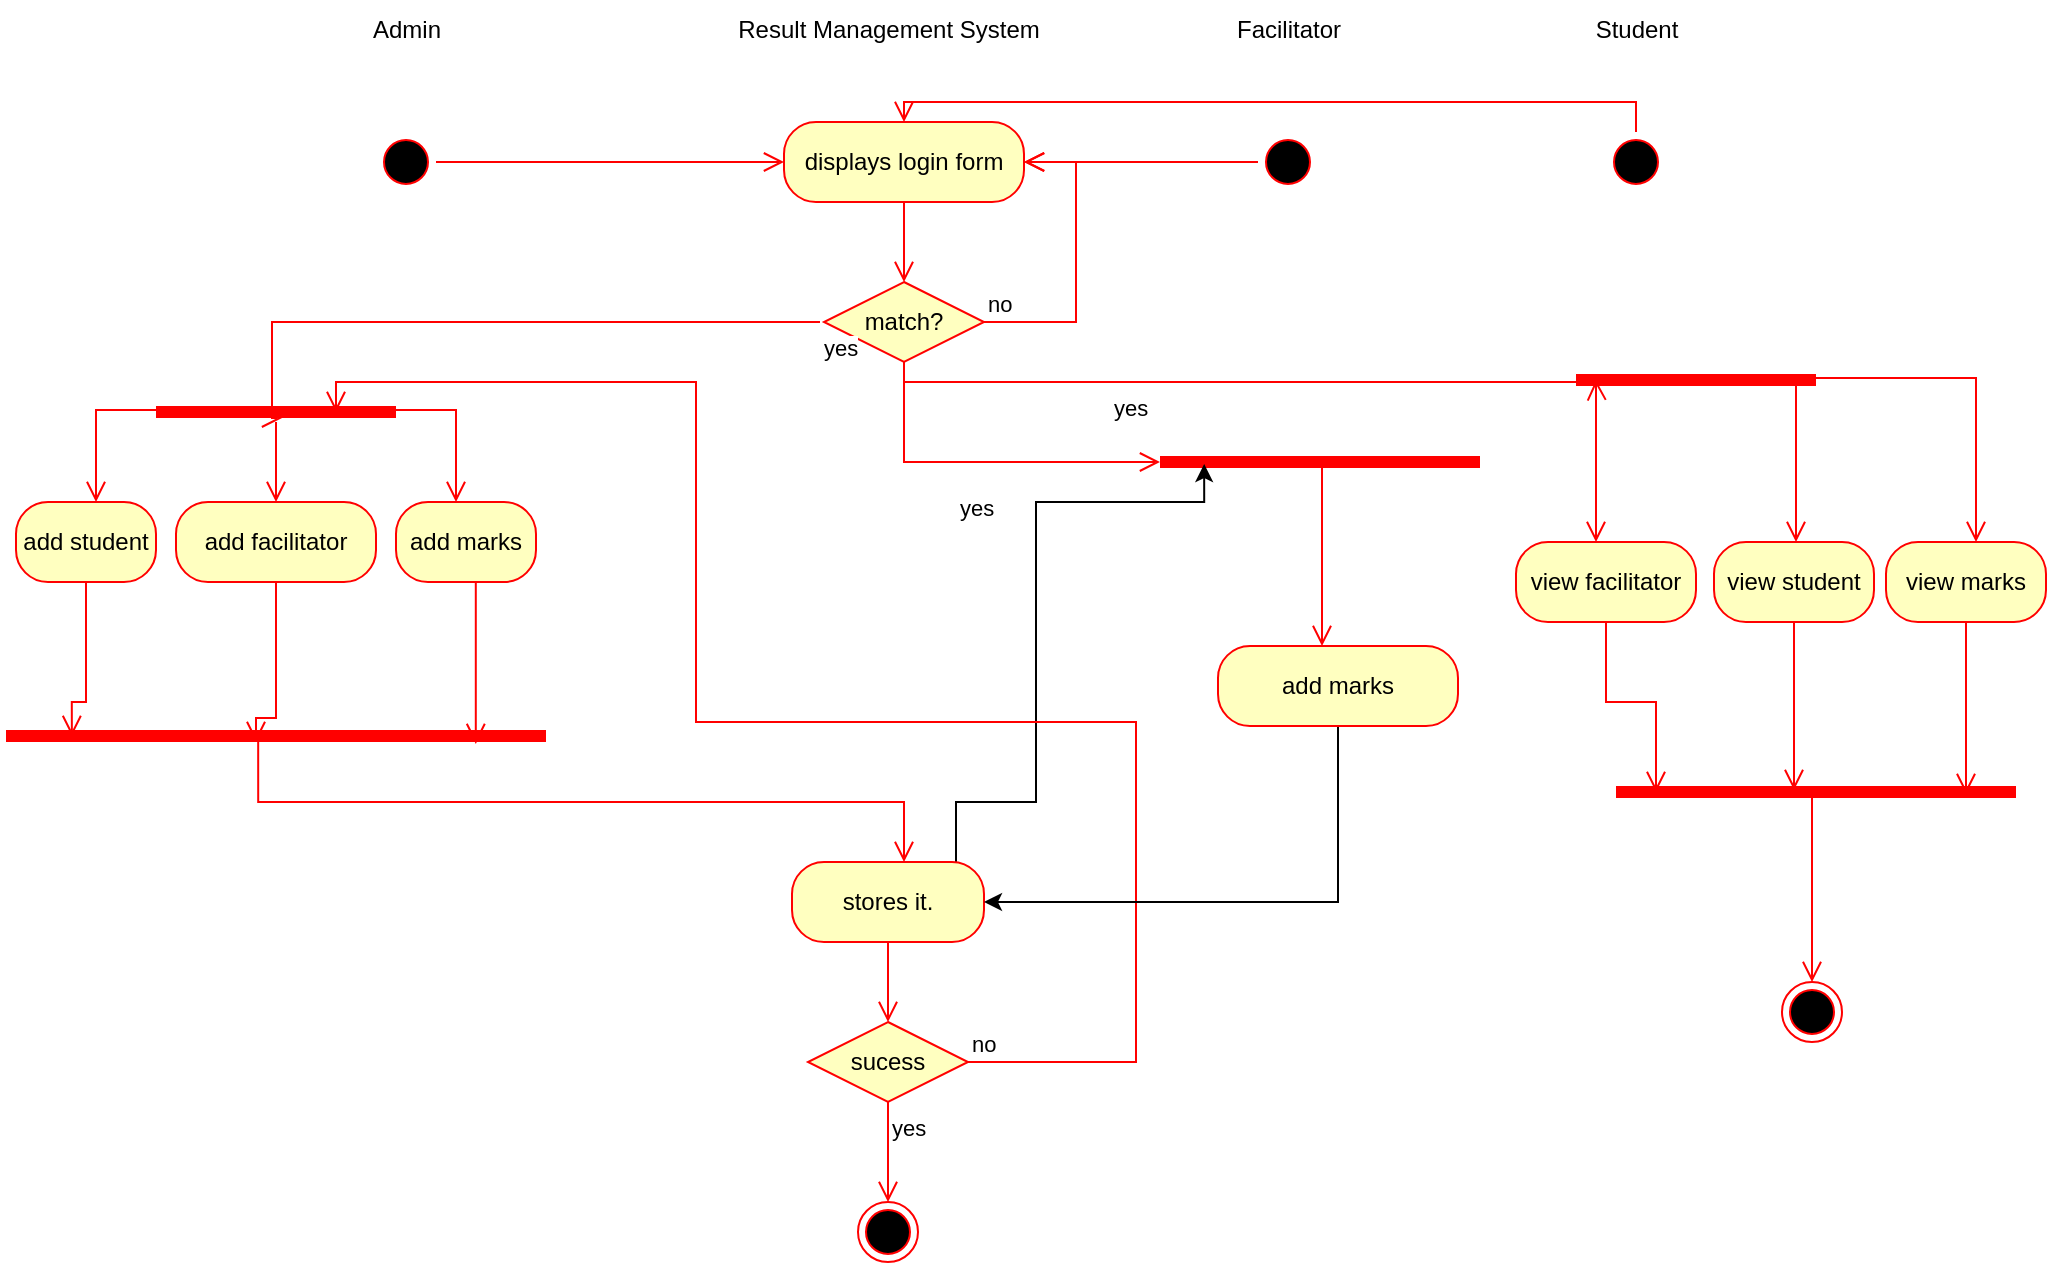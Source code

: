 <mxfile version="21.0.2" type="device"><diagram name="Page-1" id="DTfhkBk6AdAqlaqczT0p"><mxGraphModel dx="1730" dy="1531" grid="1" gridSize="10" guides="1" tooltips="1" connect="1" arrows="1" fold="1" page="1" pageScale="1" pageWidth="850" pageHeight="1100" math="0" shadow="0"><root><mxCell id="0"/><mxCell id="1" parent="0"/><mxCell id="OXwqMQjPcXia3ufRW7tB-21" value="Admin" style="text;html=1;align=center;verticalAlign=middle;resizable=0;points=[];autosize=1;strokeColor=none;fillColor=none;" vertex="1" parent="1"><mxGeometry x="35" y="-11" width="60" height="30" as="geometry"/></mxCell><mxCell id="OXwqMQjPcXia3ufRW7tB-22" value="Result Management System" style="text;html=1;align=center;verticalAlign=middle;resizable=0;points=[];autosize=1;strokeColor=none;fillColor=none;" vertex="1" parent="1"><mxGeometry x="221" y="-11" width="170" height="30" as="geometry"/></mxCell><mxCell id="OXwqMQjPcXia3ufRW7tB-23" value="Facilitator" style="text;html=1;align=center;verticalAlign=middle;resizable=0;points=[];autosize=1;strokeColor=none;fillColor=none;" vertex="1" parent="1"><mxGeometry x="471" y="-11" width="70" height="30" as="geometry"/></mxCell><mxCell id="OXwqMQjPcXia3ufRW7tB-24" value="Student" style="text;html=1;align=center;verticalAlign=middle;resizable=0;points=[];autosize=1;strokeColor=none;fillColor=none;" vertex="1" parent="1"><mxGeometry x="650" y="-11" width="60" height="30" as="geometry"/></mxCell><mxCell id="OXwqMQjPcXia3ufRW7tB-25" value="" style="ellipse;html=1;shape=startState;fillColor=#000000;strokeColor=#ff0000;" vertex="1" parent="1"><mxGeometry x="50" y="55" width="30" height="30" as="geometry"/></mxCell><mxCell id="OXwqMQjPcXia3ufRW7tB-26" value="" style="edgeStyle=orthogonalEdgeStyle;html=1;verticalAlign=bottom;endArrow=open;endSize=8;strokeColor=#ff0000;rounded=0;" edge="1" source="OXwqMQjPcXia3ufRW7tB-25" parent="1" target="OXwqMQjPcXia3ufRW7tB-27"><mxGeometry relative="1" as="geometry"><mxPoint x="160" y="120" as="targetPoint"/></mxGeometry></mxCell><mxCell id="OXwqMQjPcXia3ufRW7tB-27" value="displays login form" style="rounded=1;whiteSpace=wrap;html=1;arcSize=40;fontColor=#000000;fillColor=#ffffc0;strokeColor=#ff0000;" vertex="1" parent="1"><mxGeometry x="254" y="50" width="120" height="40" as="geometry"/></mxCell><mxCell id="OXwqMQjPcXia3ufRW7tB-28" value="" style="edgeStyle=orthogonalEdgeStyle;html=1;verticalAlign=bottom;endArrow=open;endSize=8;strokeColor=#ff0000;rounded=0;" edge="1" source="OXwqMQjPcXia3ufRW7tB-27" parent="1" target="OXwqMQjPcXia3ufRW7tB-29"><mxGeometry relative="1" as="geometry"><mxPoint x="314" y="142" as="targetPoint"/><mxPoint x="314" y="82" as="sourcePoint"/></mxGeometry></mxCell><mxCell id="OXwqMQjPcXia3ufRW7tB-29" value="match?" style="rhombus;whiteSpace=wrap;html=1;fontColor=#000000;fillColor=#ffffc0;strokeColor=#ff0000;" vertex="1" parent="1"><mxGeometry x="274" y="130" width="80" height="40" as="geometry"/></mxCell><mxCell id="OXwqMQjPcXia3ufRW7tB-30" value="no" style="edgeStyle=orthogonalEdgeStyle;html=1;align=left;verticalAlign=bottom;endArrow=open;endSize=8;strokeColor=#ff0000;rounded=0;" edge="1" source="OXwqMQjPcXia3ufRW7tB-29" parent="1" target="OXwqMQjPcXia3ufRW7tB-27"><mxGeometry x="-1" relative="1" as="geometry"><mxPoint x="460" y="170" as="targetPoint"/><Array as="points"><mxPoint x="400" y="150"/><mxPoint x="400" y="70"/></Array></mxGeometry></mxCell><mxCell id="OXwqMQjPcXia3ufRW7tB-31" value="yes" style="edgeStyle=orthogonalEdgeStyle;html=1;align=left;verticalAlign=top;endArrow=open;endSize=8;strokeColor=#ff0000;rounded=0;entryX=0.542;entryY=0.8;entryDx=0;entryDy=0;entryPerimeter=0;" edge="1" parent="1"><mxGeometry x="-1" relative="1" as="geometry"><mxPoint x="3.04" y="198" as="targetPoint"/><mxPoint x="272" y="150" as="sourcePoint"/><Array as="points"><mxPoint x="-2" y="150"/><mxPoint x="-2" y="198"/></Array></mxGeometry></mxCell><mxCell id="OXwqMQjPcXia3ufRW7tB-32" value="" style="shape=line;html=1;strokeWidth=6;strokeColor=#ff0000;" vertex="1" parent="1"><mxGeometry x="-60" y="190" width="120" height="10" as="geometry"/></mxCell><mxCell id="OXwqMQjPcXia3ufRW7tB-33" value="" style="edgeStyle=orthogonalEdgeStyle;html=1;verticalAlign=bottom;endArrow=open;endSize=8;strokeColor=#ff0000;rounded=0;exitX=0.517;exitY=0.4;exitDx=0;exitDy=0;exitPerimeter=0;" edge="1" source="OXwqMQjPcXia3ufRW7tB-32" parent="1" target="OXwqMQjPcXia3ufRW7tB-36"><mxGeometry relative="1" as="geometry"><mxPoint x="170" y="250" as="targetPoint"/><Array as="points"><mxPoint x="-90" y="194"/></Array></mxGeometry></mxCell><mxCell id="OXwqMQjPcXia3ufRW7tB-36" value="add student" style="rounded=1;whiteSpace=wrap;html=1;arcSize=40;fontColor=#000000;fillColor=#ffffc0;strokeColor=#ff0000;" vertex="1" parent="1"><mxGeometry x="-130" y="240" width="70" height="40" as="geometry"/></mxCell><mxCell id="OXwqMQjPcXia3ufRW7tB-37" value="" style="edgeStyle=orthogonalEdgeStyle;html=1;verticalAlign=bottom;endArrow=open;endSize=8;strokeColor=#ff0000;rounded=0;entryX=0.122;entryY=0.5;entryDx=0;entryDy=0;entryPerimeter=0;" edge="1" source="OXwqMQjPcXia3ufRW7tB-36" parent="1" target="OXwqMQjPcXia3ufRW7tB-72"><mxGeometry relative="1" as="geometry"><mxPoint x="-110" y="310" as="targetPoint"/><Array as="points"><mxPoint x="-95" y="340"/><mxPoint x="-102" y="340"/></Array></mxGeometry></mxCell><mxCell id="OXwqMQjPcXia3ufRW7tB-38" value="add facilitator" style="rounded=1;whiteSpace=wrap;html=1;arcSize=40;fontColor=#000000;fillColor=#ffffc0;strokeColor=#ff0000;" vertex="1" parent="1"><mxGeometry x="-50" y="240" width="100" height="40" as="geometry"/></mxCell><mxCell id="OXwqMQjPcXia3ufRW7tB-39" value="" style="edgeStyle=orthogonalEdgeStyle;html=1;verticalAlign=bottom;endArrow=open;endSize=8;strokeColor=#ff0000;rounded=0;entryX=0.463;entryY=0.8;entryDx=0;entryDy=0;entryPerimeter=0;" edge="1" source="OXwqMQjPcXia3ufRW7tB-38" parent="1" target="OXwqMQjPcXia3ufRW7tB-72"><mxGeometry relative="1" as="geometry"><mxPoint x="10" y="320" as="targetPoint"/><Array as="points"><mxPoint y="348"/></Array></mxGeometry></mxCell><mxCell id="OXwqMQjPcXia3ufRW7tB-40" value="add marks" style="rounded=1;whiteSpace=wrap;html=1;arcSize=40;fontColor=#000000;fillColor=#ffffc0;strokeColor=#ff0000;" vertex="1" parent="1"><mxGeometry x="60" y="240" width="70" height="40" as="geometry"/></mxCell><mxCell id="OXwqMQjPcXia3ufRW7tB-41" value="" style="edgeStyle=orthogonalEdgeStyle;html=1;verticalAlign=bottom;endArrow=open;endSize=8;strokeColor=#ff0000;rounded=0;entryX=0.87;entryY=0.9;entryDx=0;entryDy=0;entryPerimeter=0;" edge="1" source="OXwqMQjPcXia3ufRW7tB-40" parent="1" target="OXwqMQjPcXia3ufRW7tB-72"><mxGeometry relative="1" as="geometry"><mxPoint x="100" y="360" as="targetPoint"/><Array as="points"><mxPoint x="100" y="335"/></Array></mxGeometry></mxCell><mxCell id="OXwqMQjPcXia3ufRW7tB-43" value="" style="edgeStyle=orthogonalEdgeStyle;html=1;verticalAlign=bottom;endArrow=open;endSize=8;strokeColor=#ff0000;rounded=0;exitX=0.633;exitY=0.4;exitDx=0;exitDy=0;exitPerimeter=0;" edge="1" parent="1" source="OXwqMQjPcXia3ufRW7tB-32" target="OXwqMQjPcXia3ufRW7tB-40"><mxGeometry relative="1" as="geometry"><mxPoint x="163" y="250" as="targetPoint"/><mxPoint x="163" y="194" as="sourcePoint"/><Array as="points"><mxPoint x="90" y="194"/></Array></mxGeometry></mxCell><mxCell id="OXwqMQjPcXia3ufRW7tB-45" value="" style="ellipse;html=1;shape=startState;fillColor=#000000;strokeColor=#ff0000;" vertex="1" parent="1"><mxGeometry x="491" y="55" width="30" height="30" as="geometry"/></mxCell><mxCell id="OXwqMQjPcXia3ufRW7tB-46" value="" style="edgeStyle=orthogonalEdgeStyle;html=1;verticalAlign=bottom;endArrow=open;endSize=8;strokeColor=#ff0000;rounded=0;" edge="1" source="OXwqMQjPcXia3ufRW7tB-45" parent="1" target="OXwqMQjPcXia3ufRW7tB-27"><mxGeometry relative="1" as="geometry"><mxPoint x="506" y="140" as="targetPoint"/></mxGeometry></mxCell><mxCell id="OXwqMQjPcXia3ufRW7tB-47" value="" style="ellipse;html=1;shape=startState;fillColor=#000000;strokeColor=#ff0000;" vertex="1" parent="1"><mxGeometry x="665" y="55" width="30" height="30" as="geometry"/></mxCell><mxCell id="OXwqMQjPcXia3ufRW7tB-48" value="" style="edgeStyle=orthogonalEdgeStyle;html=1;verticalAlign=bottom;endArrow=open;endSize=8;strokeColor=#ff0000;rounded=0;" edge="1" source="OXwqMQjPcXia3ufRW7tB-47" parent="1" target="OXwqMQjPcXia3ufRW7tB-27"><mxGeometry relative="1" as="geometry"><mxPoint x="680" y="140" as="targetPoint"/><Array as="points"><mxPoint x="680" y="40"/><mxPoint x="314" y="40"/></Array></mxGeometry></mxCell><mxCell id="OXwqMQjPcXia3ufRW7tB-50" value="" style="edgeStyle=orthogonalEdgeStyle;html=1;verticalAlign=bottom;endArrow=open;endSize=8;strokeColor=#ff0000;rounded=0;" edge="1" parent="1" source="OXwqMQjPcXia3ufRW7tB-32" target="OXwqMQjPcXia3ufRW7tB-38"><mxGeometry relative="1" as="geometry"><mxPoint x="170" y="250" as="targetPoint"/><mxPoint x="76" y="204" as="sourcePoint"/><Array as="points"/></mxGeometry></mxCell><mxCell id="OXwqMQjPcXia3ufRW7tB-52" value="yes" style="edgeStyle=orthogonalEdgeStyle;html=1;align=left;verticalAlign=top;endArrow=open;endSize=8;strokeColor=#ff0000;rounded=0;entryX=0.083;entryY=0.5;entryDx=0;entryDy=0;entryPerimeter=0;" edge="1" parent="1" source="OXwqMQjPcXia3ufRW7tB-29" target="OXwqMQjPcXia3ufRW7tB-53"><mxGeometry x="-0.369" relative="1" as="geometry"><mxPoint x="640" y="180" as="targetPoint"/><mxPoint x="284" y="160" as="sourcePoint"/><Array as="points"><mxPoint x="314" y="180"/></Array><mxPoint as="offset"/></mxGeometry></mxCell><mxCell id="OXwqMQjPcXia3ufRW7tB-53" value="" style="shape=line;html=1;strokeWidth=6;strokeColor=#ff0000;" vertex="1" parent="1"><mxGeometry x="650" y="174" width="120" height="10" as="geometry"/></mxCell><mxCell id="OXwqMQjPcXia3ufRW7tB-54" value="" style="edgeStyle=orthogonalEdgeStyle;html=1;verticalAlign=bottom;endArrow=open;endSize=8;strokeColor=#ff0000;rounded=0;exitX=0.417;exitY=0.5;exitDx=0;exitDy=0;exitPerimeter=0;" edge="1" source="OXwqMQjPcXia3ufRW7tB-53" parent="1" target="OXwqMQjPcXia3ufRW7tB-58"><mxGeometry relative="1" as="geometry"><mxPoint x="660" y="260" as="targetPoint"/><Array as="points"><mxPoint x="660" y="179"/></Array></mxGeometry></mxCell><mxCell id="OXwqMQjPcXia3ufRW7tB-55" value="yes" style="edgeStyle=orthogonalEdgeStyle;html=1;align=left;verticalAlign=top;endArrow=open;endSize=8;strokeColor=#ff0000;rounded=0;" edge="1" parent="1" source="OXwqMQjPcXia3ufRW7tB-29" target="OXwqMQjPcXia3ufRW7tB-56"><mxGeometry x="-0.146" y="-10" relative="1" as="geometry"><mxPoint x="430" y="220" as="targetPoint"/><mxPoint x="314" y="170" as="sourcePoint"/><Array as="points"><mxPoint x="314" y="220"/></Array><mxPoint as="offset"/></mxGeometry></mxCell><mxCell id="OXwqMQjPcXia3ufRW7tB-56" value="" style="shape=line;html=1;strokeWidth=6;strokeColor=#ff0000;" vertex="1" parent="1"><mxGeometry x="442" y="215" width="160" height="10" as="geometry"/></mxCell><mxCell id="OXwqMQjPcXia3ufRW7tB-57" value="" style="edgeStyle=orthogonalEdgeStyle;html=1;verticalAlign=bottom;endArrow=open;endSize=8;strokeColor=#ff0000;rounded=0;exitX=0.488;exitY=0.5;exitDx=0;exitDy=0;exitPerimeter=0;" edge="1" parent="1" target="OXwqMQjPcXia3ufRW7tB-80"><mxGeometry relative="1" as="geometry"><mxPoint x="521" y="312" as="targetPoint"/><mxPoint x="521.08" y="220" as="sourcePoint"/><Array as="points"><mxPoint x="523" y="220"/></Array></mxGeometry></mxCell><mxCell id="OXwqMQjPcXia3ufRW7tB-58" value="view facilitator" style="rounded=1;whiteSpace=wrap;html=1;arcSize=40;fontColor=#000000;fillColor=#ffffc0;strokeColor=#ff0000;" vertex="1" parent="1"><mxGeometry x="620" y="260" width="90" height="40" as="geometry"/></mxCell><mxCell id="OXwqMQjPcXia3ufRW7tB-59" value="" style="edgeStyle=orthogonalEdgeStyle;html=1;verticalAlign=bottom;endArrow=open;endSize=8;strokeColor=#ff0000;rounded=0;entryX=0.1;entryY=0.5;entryDx=0;entryDy=0;entryPerimeter=0;" edge="1" source="OXwqMQjPcXia3ufRW7tB-58" parent="1" target="OXwqMQjPcXia3ufRW7tB-69"><mxGeometry relative="1" as="geometry"><mxPoint x="670" y="370" as="targetPoint"/></mxGeometry></mxCell><mxCell id="OXwqMQjPcXia3ufRW7tB-60" value="view student" style="rounded=1;whiteSpace=wrap;html=1;arcSize=40;fontColor=#000000;fillColor=#ffffc0;strokeColor=#ff0000;" vertex="1" parent="1"><mxGeometry x="719" y="260" width="80" height="40" as="geometry"/></mxCell><mxCell id="OXwqMQjPcXia3ufRW7tB-61" value="" style="edgeStyle=orthogonalEdgeStyle;html=1;verticalAlign=bottom;endArrow=open;endSize=8;strokeColor=#ff0000;rounded=0;entryX=0.445;entryY=0.4;entryDx=0;entryDy=0;entryPerimeter=0;" edge="1" source="OXwqMQjPcXia3ufRW7tB-60" parent="1" target="OXwqMQjPcXia3ufRW7tB-69"><mxGeometry relative="1" as="geometry"><mxPoint x="780" y="360" as="targetPoint"/></mxGeometry></mxCell><mxCell id="OXwqMQjPcXia3ufRW7tB-62" value="" style="edgeStyle=orthogonalEdgeStyle;html=1;verticalAlign=bottom;endArrow=open;endSize=8;strokeColor=#ff0000;rounded=0;exitX=0.508;exitY=0.3;exitDx=0;exitDy=0;exitPerimeter=0;" edge="1" parent="1" source="OXwqMQjPcXia3ufRW7tB-53" target="OXwqMQjPcXia3ufRW7tB-60"><mxGeometry relative="1" as="geometry"><mxPoint x="670" y="270" as="targetPoint"/><mxPoint x="710" y="189" as="sourcePoint"/><Array as="points"><mxPoint x="711" y="180"/><mxPoint x="760" y="180"/></Array></mxGeometry></mxCell><mxCell id="OXwqMQjPcXia3ufRW7tB-63" value="view marks" style="rounded=1;whiteSpace=wrap;html=1;arcSize=40;fontColor=#000000;fillColor=#ffffc0;strokeColor=#ff0000;" vertex="1" parent="1"><mxGeometry x="805" y="260" width="80" height="40" as="geometry"/></mxCell><mxCell id="OXwqMQjPcXia3ufRW7tB-64" value="" style="edgeStyle=orthogonalEdgeStyle;html=1;verticalAlign=bottom;endArrow=open;endSize=8;strokeColor=#ff0000;rounded=0;entryX=0.875;entryY=0.6;entryDx=0;entryDy=0;entryPerimeter=0;" edge="1" source="OXwqMQjPcXia3ufRW7tB-63" parent="1" target="OXwqMQjPcXia3ufRW7tB-69"><mxGeometry relative="1" as="geometry"><mxPoint x="860" y="360" as="targetPoint"/></mxGeometry></mxCell><mxCell id="OXwqMQjPcXia3ufRW7tB-65" value="" style="edgeStyle=orthogonalEdgeStyle;html=1;verticalAlign=bottom;endArrow=open;endSize=8;strokeColor=#ff0000;rounded=0;exitX=0.583;exitY=0.4;exitDx=0;exitDy=0;exitPerimeter=0;" edge="1" parent="1" source="OXwqMQjPcXia3ufRW7tB-53" target="OXwqMQjPcXia3ufRW7tB-63"><mxGeometry relative="1" as="geometry"><mxPoint x="740" y="270" as="targetPoint"/><mxPoint x="721" y="187" as="sourcePoint"/><Array as="points"><mxPoint x="850" y="178"/></Array></mxGeometry></mxCell><mxCell id="OXwqMQjPcXia3ufRW7tB-69" value="" style="shape=line;html=1;strokeWidth=6;strokeColor=#ff0000;" vertex="1" parent="1"><mxGeometry x="670" y="380" width="200" height="10" as="geometry"/></mxCell><mxCell id="OXwqMQjPcXia3ufRW7tB-70" value="" style="edgeStyle=orthogonalEdgeStyle;html=1;verticalAlign=bottom;endArrow=open;endSize=8;strokeColor=#ff0000;rounded=0;exitX=0.49;exitY=0.7;exitDx=0;exitDy=0;exitPerimeter=0;" edge="1" source="OXwqMQjPcXia3ufRW7tB-69" parent="1" target="OXwqMQjPcXia3ufRW7tB-71"><mxGeometry relative="1" as="geometry"><mxPoint x="770" y="460" as="targetPoint"/></mxGeometry></mxCell><mxCell id="OXwqMQjPcXia3ufRW7tB-71" value="" style="ellipse;html=1;shape=endState;fillColor=#000000;strokeColor=#ff0000;" vertex="1" parent="1"><mxGeometry x="753" y="480" width="30" height="30" as="geometry"/></mxCell><mxCell id="OXwqMQjPcXia3ufRW7tB-72" value="" style="shape=line;html=1;strokeWidth=6;strokeColor=#ff0000;" vertex="1" parent="1"><mxGeometry x="-135" y="352" width="270" height="10" as="geometry"/></mxCell><mxCell id="OXwqMQjPcXia3ufRW7tB-73" value="" style="edgeStyle=orthogonalEdgeStyle;html=1;verticalAlign=bottom;endArrow=open;endSize=8;strokeColor=#ff0000;rounded=0;exitX=0.467;exitY=0.7;exitDx=0;exitDy=0;exitPerimeter=0;" edge="1" source="OXwqMQjPcXia3ufRW7tB-72" parent="1" target="OXwqMQjPcXia3ufRW7tB-74"><mxGeometry relative="1" as="geometry"><mxPoint x="-9" y="480" as="targetPoint"/><mxPoint x="-3" y="362" as="sourcePoint"/><Array as="points"><mxPoint x="-9" y="390"/><mxPoint x="314" y="390"/></Array></mxGeometry></mxCell><mxCell id="OXwqMQjPcXia3ufRW7tB-83" style="edgeStyle=orthogonalEdgeStyle;rounded=0;orthogonalLoop=1;jettySize=auto;html=1;entryX=0.138;entryY=0.6;entryDx=0;entryDy=0;entryPerimeter=0;" edge="1" parent="1" source="OXwqMQjPcXia3ufRW7tB-74" target="OXwqMQjPcXia3ufRW7tB-56"><mxGeometry relative="1" as="geometry"><Array as="points"><mxPoint x="340" y="390"/><mxPoint x="380" y="390"/><mxPoint x="380" y="240"/><mxPoint x="464" y="240"/></Array></mxGeometry></mxCell><mxCell id="OXwqMQjPcXia3ufRW7tB-74" value="stores it." style="rounded=1;whiteSpace=wrap;html=1;arcSize=40;fontColor=#000000;fillColor=#ffffc0;strokeColor=#ff0000;" vertex="1" parent="1"><mxGeometry x="258" y="420" width="96" height="40" as="geometry"/></mxCell><mxCell id="OXwqMQjPcXia3ufRW7tB-75" value="" style="edgeStyle=orthogonalEdgeStyle;html=1;verticalAlign=bottom;endArrow=open;endSize=8;strokeColor=#ff0000;rounded=0;" edge="1" source="OXwqMQjPcXia3ufRW7tB-74" parent="1" target="OXwqMQjPcXia3ufRW7tB-76"><mxGeometry relative="1" as="geometry"><mxPoint y="580" as="targetPoint"/></mxGeometry></mxCell><mxCell id="OXwqMQjPcXia3ufRW7tB-76" value="sucess" style="rhombus;whiteSpace=wrap;html=1;fontColor=#000000;fillColor=#ffffc0;strokeColor=#ff0000;" vertex="1" parent="1"><mxGeometry x="266" y="500" width="80" height="40" as="geometry"/></mxCell><mxCell id="OXwqMQjPcXia3ufRW7tB-77" value="no" style="edgeStyle=orthogonalEdgeStyle;html=1;align=left;verticalAlign=bottom;endArrow=open;endSize=8;strokeColor=#ff0000;rounded=0;entryX=0.75;entryY=0.5;entryDx=0;entryDy=0;entryPerimeter=0;" edge="1" source="OXwqMQjPcXia3ufRW7tB-76" parent="1" target="OXwqMQjPcXia3ufRW7tB-32"><mxGeometry x="-1" relative="1" as="geometry"><mxPoint x="454" y="520" as="targetPoint"/><Array as="points"><mxPoint x="430" y="520"/><mxPoint x="430" y="350"/><mxPoint x="210" y="350"/><mxPoint x="210" y="180"/><mxPoint x="30" y="180"/></Array></mxGeometry></mxCell><mxCell id="OXwqMQjPcXia3ufRW7tB-78" value="yes" style="edgeStyle=orthogonalEdgeStyle;html=1;align=left;verticalAlign=top;endArrow=open;endSize=8;strokeColor=#ff0000;rounded=0;" edge="1" source="OXwqMQjPcXia3ufRW7tB-76" parent="1" target="OXwqMQjPcXia3ufRW7tB-79"><mxGeometry x="-1" relative="1" as="geometry"><mxPoint x="306" y="610" as="targetPoint"/><Array as="points"><mxPoint x="306" y="610"/><mxPoint x="306" y="610"/></Array></mxGeometry></mxCell><mxCell id="OXwqMQjPcXia3ufRW7tB-79" value="" style="ellipse;html=1;shape=endState;fillColor=#000000;strokeColor=#ff0000;" vertex="1" parent="1"><mxGeometry x="291" y="590" width="30" height="30" as="geometry"/></mxCell><mxCell id="OXwqMQjPcXia3ufRW7tB-84" style="edgeStyle=orthogonalEdgeStyle;rounded=0;orthogonalLoop=1;jettySize=auto;html=1;" edge="1" parent="1" source="OXwqMQjPcXia3ufRW7tB-80" target="OXwqMQjPcXia3ufRW7tB-74"><mxGeometry relative="1" as="geometry"><Array as="points"><mxPoint x="531" y="440"/></Array></mxGeometry></mxCell><mxCell id="OXwqMQjPcXia3ufRW7tB-80" value="add marks" style="rounded=1;whiteSpace=wrap;html=1;arcSize=40;fontColor=#000000;fillColor=#ffffc0;strokeColor=#ff0000;" vertex="1" parent="1"><mxGeometry x="471" y="312" width="120" height="40" as="geometry"/></mxCell></root></mxGraphModel></diagram></mxfile>